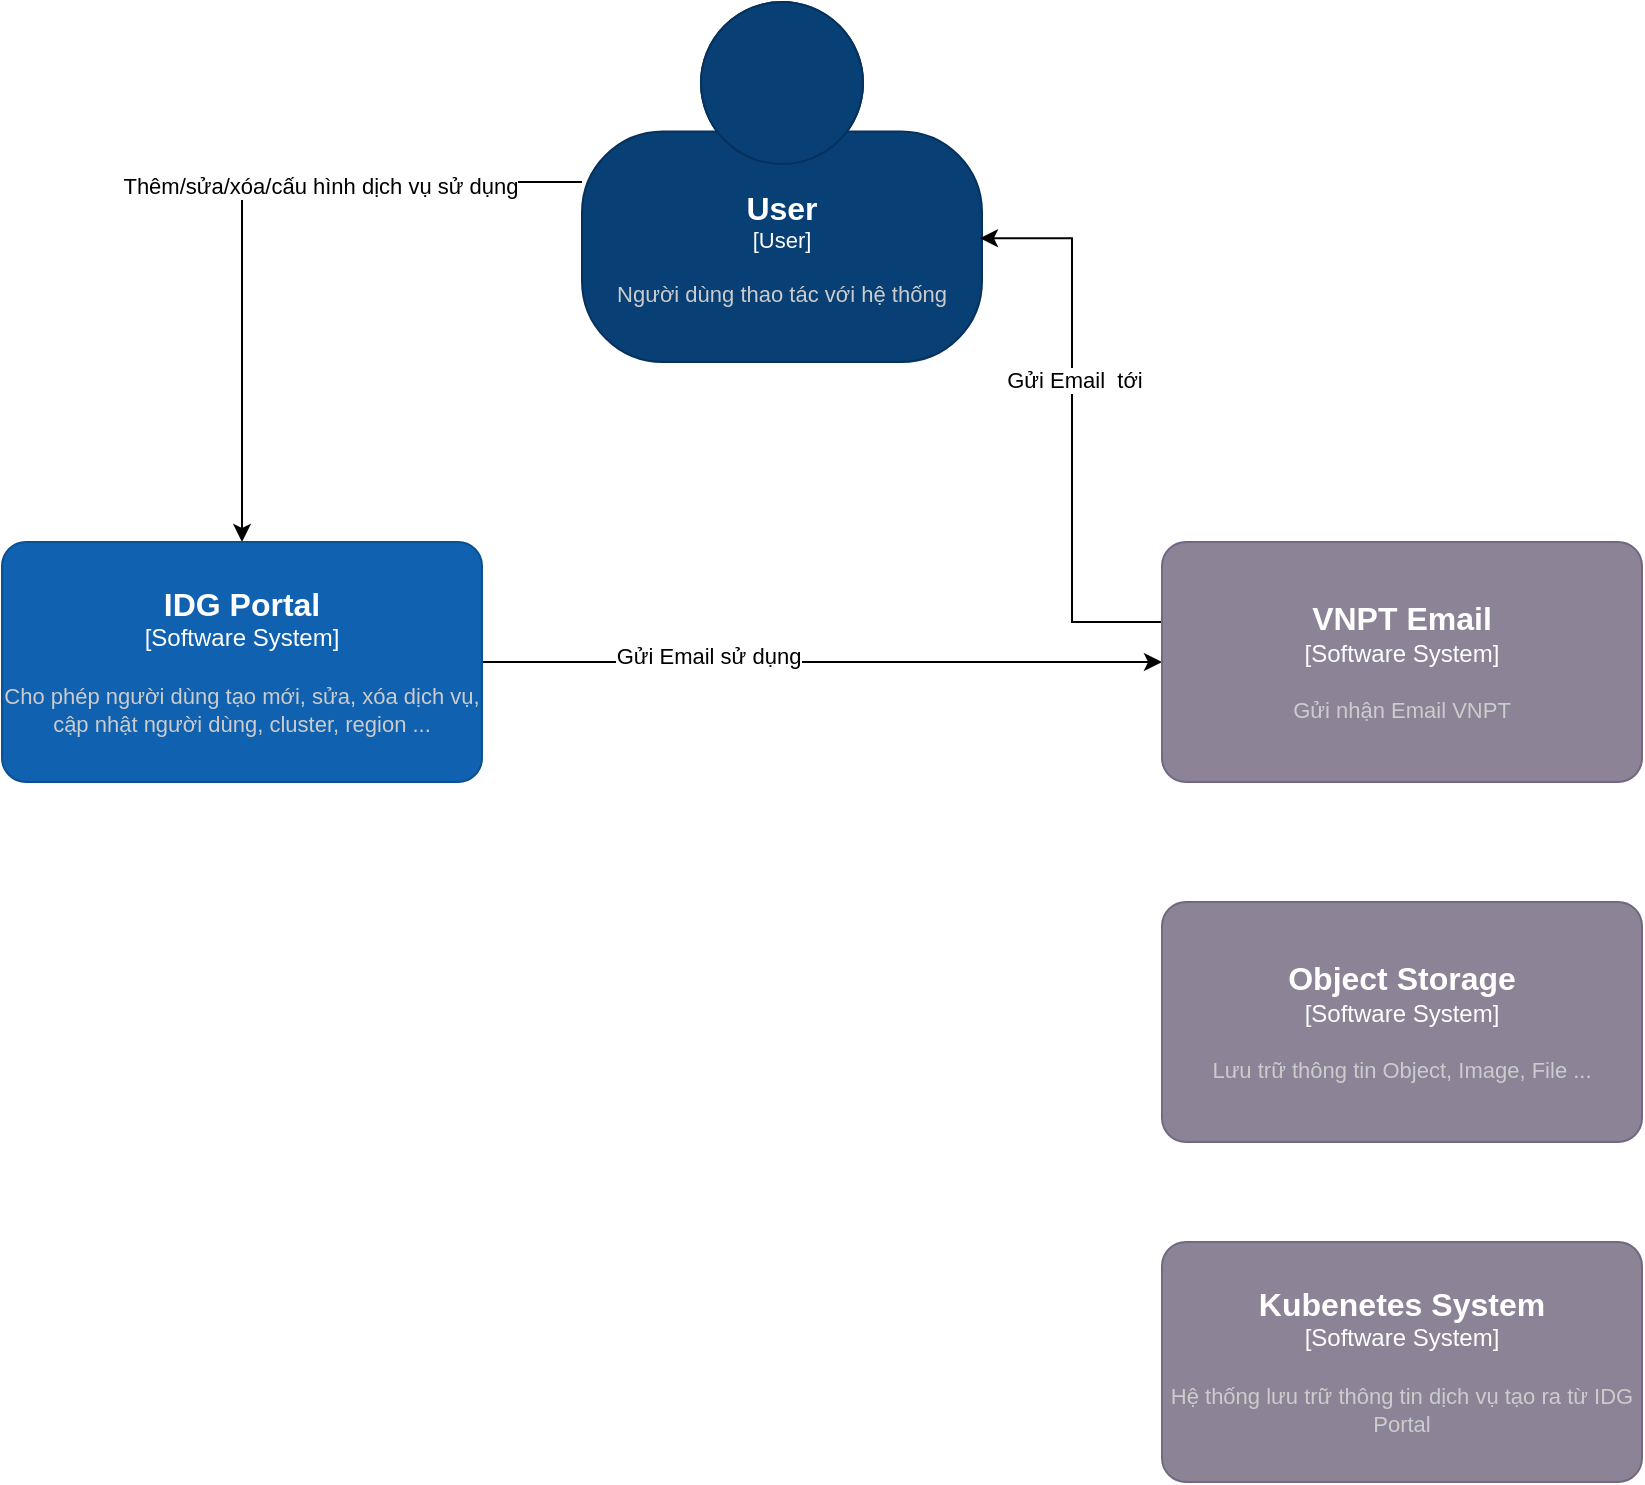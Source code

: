 <mxfile version="20.8.15" type="github">
  <diagram name="Page-1" id="nQsIqWVMZnrbPcf96f-v">
    <mxGraphModel dx="1434" dy="796" grid="1" gridSize="10" guides="1" tooltips="1" connect="1" arrows="1" fold="1" page="1" pageScale="1" pageWidth="850" pageHeight="1100" math="0" shadow="0">
      <root>
        <mxCell id="0" />
        <mxCell id="1" parent="0" />
        <mxCell id="qy9-5uaOzQTob9xjpulP-11" style="edgeStyle=orthogonalEdgeStyle;rounded=0;orthogonalLoop=1;jettySize=auto;html=1;entryX=0.5;entryY=0;entryDx=0;entryDy=0;entryPerimeter=0;" edge="1" parent="1" source="qy9-5uaOzQTob9xjpulP-1" target="qy9-5uaOzQTob9xjpulP-2">
          <mxGeometry relative="1" as="geometry" />
        </mxCell>
        <mxCell id="qy9-5uaOzQTob9xjpulP-12" value="Thêm/sửa/xóa/cấu hình dịch vụ sử dụng" style="edgeLabel;html=1;align=center;verticalAlign=middle;resizable=0;points=[];" vertex="1" connectable="0" parent="qy9-5uaOzQTob9xjpulP-11">
          <mxGeometry x="-0.251" y="2" relative="1" as="geometry">
            <mxPoint as="offset" />
          </mxGeometry>
        </mxCell>
        <object placeholders="1" c4Name="User" c4Type="User" c4Description="Người dùng thao tác với hệ thống" label="&lt;font style=&quot;font-size: 16px&quot;&gt;&lt;b&gt;%c4Name%&lt;/b&gt;&lt;/font&gt;&lt;div&gt;[%c4Type%]&lt;/div&gt;&lt;br&gt;&lt;div&gt;&lt;font style=&quot;font-size: 11px&quot;&gt;&lt;font color=&quot;#cccccc&quot;&gt;%c4Description%&lt;/font&gt;&lt;/div&gt;" id="qy9-5uaOzQTob9xjpulP-1">
          <mxCell style="html=1;fontSize=11;dashed=0;whiteSpace=wrap;fillColor=#083F75;strokeColor=#06315C;fontColor=#ffffff;shape=mxgraph.c4.person2;align=center;metaEdit=1;points=[[0.5,0,0],[1,0.5,0],[1,0.75,0],[0.75,1,0],[0.5,1,0],[0.25,1,0],[0,0.75,0],[0,0.5,0]];resizable=0;" vertex="1" parent="1">
            <mxGeometry x="360" y="30" width="200" height="180" as="geometry" />
          </mxCell>
        </object>
        <mxCell id="qy9-5uaOzQTob9xjpulP-14" style="edgeStyle=orthogonalEdgeStyle;rounded=0;orthogonalLoop=1;jettySize=auto;html=1;" edge="1" parent="1" source="qy9-5uaOzQTob9xjpulP-2" target="qy9-5uaOzQTob9xjpulP-3">
          <mxGeometry relative="1" as="geometry" />
        </mxCell>
        <mxCell id="qy9-5uaOzQTob9xjpulP-15" value="Gửi Email sử dụng" style="edgeLabel;html=1;align=center;verticalAlign=middle;resizable=0;points=[];" vertex="1" connectable="0" parent="qy9-5uaOzQTob9xjpulP-14">
          <mxGeometry x="-0.335" y="3" relative="1" as="geometry">
            <mxPoint as="offset" />
          </mxGeometry>
        </mxCell>
        <object placeholders="1" c4Name="IDG Portal" c4Type="Software System" c4Description="Cho phép người dùng tạo mới, sửa, xóa dịch vụ, cập nhật người dùng, cluster, region ..." label="&lt;font style=&quot;font-size: 16px&quot;&gt;&lt;b&gt;%c4Name%&lt;/b&gt;&lt;/font&gt;&lt;div&gt;[%c4Type%]&lt;/div&gt;&lt;br&gt;&lt;div&gt;&lt;font style=&quot;font-size: 11px&quot;&gt;&lt;font color=&quot;#cccccc&quot;&gt;%c4Description%&lt;/font&gt;&lt;/div&gt;" id="qy9-5uaOzQTob9xjpulP-2">
          <mxCell style="rounded=1;whiteSpace=wrap;html=1;labelBackgroundColor=none;fillColor=#1061B0;fontColor=#ffffff;align=center;arcSize=10;strokeColor=#0D5091;metaEdit=1;resizable=0;points=[[0.25,0,0],[0.5,0,0],[0.75,0,0],[1,0.25,0],[1,0.5,0],[1,0.75,0],[0.75,1,0],[0.5,1,0],[0.25,1,0],[0,0.75,0],[0,0.5,0],[0,0.25,0]];" vertex="1" parent="1">
            <mxGeometry x="70" y="300" width="240" height="120" as="geometry" />
          </mxCell>
        </object>
        <mxCell id="qy9-5uaOzQTob9xjpulP-9" style="edgeStyle=orthogonalEdgeStyle;rounded=0;orthogonalLoop=1;jettySize=auto;html=1;entryX=0.995;entryY=0.656;entryDx=0;entryDy=0;entryPerimeter=0;" edge="1" parent="1" source="qy9-5uaOzQTob9xjpulP-3" target="qy9-5uaOzQTob9xjpulP-1">
          <mxGeometry relative="1" as="geometry">
            <Array as="points">
              <mxPoint x="605" y="340" />
              <mxPoint x="605" y="148" />
            </Array>
          </mxGeometry>
        </mxCell>
        <mxCell id="qy9-5uaOzQTob9xjpulP-13" value="Gửi Email&amp;nbsp; tới" style="edgeLabel;html=1;align=center;verticalAlign=middle;resizable=0;points=[];" vertex="1" connectable="0" parent="qy9-5uaOzQTob9xjpulP-9">
          <mxGeometry x="0.175" y="-1" relative="1" as="geometry">
            <mxPoint as="offset" />
          </mxGeometry>
        </mxCell>
        <object placeholders="1" c4Name="VNPT Email" c4Type="Software System" c4Description="Gửi nhận Email VNPT" label="&lt;font style=&quot;font-size: 16px&quot;&gt;&lt;b&gt;%c4Name%&lt;/b&gt;&lt;/font&gt;&lt;div&gt;[%c4Type%]&lt;/div&gt;&lt;br&gt;&lt;div&gt;&lt;font style=&quot;font-size: 11px&quot;&gt;&lt;font color=&quot;#cccccc&quot;&gt;%c4Description%&lt;/font&gt;&lt;/div&gt;" id="qy9-5uaOzQTob9xjpulP-3">
          <mxCell style="rounded=1;whiteSpace=wrap;html=1;labelBackgroundColor=none;fillColor=#8C8496;fontColor=#ffffff;align=center;arcSize=10;strokeColor=#736782;metaEdit=1;resizable=0;points=[[0.25,0,0],[0.5,0,0],[0.75,0,0],[1,0.25,0],[1,0.5,0],[1,0.75,0],[0.75,1,0],[0.5,1,0],[0.25,1,0],[0,0.75,0],[0,0.5,0],[0,0.25,0]];" vertex="1" parent="1">
            <mxGeometry x="650" y="300" width="240" height="120" as="geometry" />
          </mxCell>
        </object>
        <object placeholders="1" c4Name="Object Storage" c4Type="Software System" c4Description="Lưu trữ thông tin Object, Image, File ..." label="&lt;font style=&quot;font-size: 16px&quot;&gt;&lt;b&gt;%c4Name%&lt;/b&gt;&lt;/font&gt;&lt;div&gt;[%c4Type%]&lt;/div&gt;&lt;br&gt;&lt;div&gt;&lt;font style=&quot;font-size: 11px&quot;&gt;&lt;font color=&quot;#cccccc&quot;&gt;%c4Description%&lt;/font&gt;&lt;/div&gt;" id="qy9-5uaOzQTob9xjpulP-4">
          <mxCell style="rounded=1;whiteSpace=wrap;html=1;labelBackgroundColor=none;fillColor=#8C8496;fontColor=#ffffff;align=center;arcSize=10;strokeColor=#736782;metaEdit=1;resizable=0;points=[[0.25,0,0],[0.5,0,0],[0.75,0,0],[1,0.25,0],[1,0.5,0],[1,0.75,0],[0.75,1,0],[0.5,1,0],[0.25,1,0],[0,0.75,0],[0,0.5,0],[0,0.25,0]];" vertex="1" parent="1">
            <mxGeometry x="650" y="480" width="240" height="120" as="geometry" />
          </mxCell>
        </object>
        <object placeholders="1" c4Name="Kubenetes System" c4Type="Software System" c4Description="Hệ thống lưu trữ thông tin dịch vụ tạo ra từ IDG Portal" label="&lt;font style=&quot;font-size: 16px&quot;&gt;&lt;b&gt;%c4Name%&lt;/b&gt;&lt;/font&gt;&lt;div&gt;[%c4Type%]&lt;/div&gt;&lt;br&gt;&lt;div&gt;&lt;font style=&quot;font-size: 11px&quot;&gt;&lt;font color=&quot;#cccccc&quot;&gt;%c4Description%&lt;/font&gt;&lt;/div&gt;" id="qy9-5uaOzQTob9xjpulP-5">
          <mxCell style="rounded=1;whiteSpace=wrap;html=1;labelBackgroundColor=none;fillColor=#8C8496;fontColor=#ffffff;align=center;arcSize=10;strokeColor=#736782;metaEdit=1;resizable=0;points=[[0.25,0,0],[0.5,0,0],[0.75,0,0],[1,0.25,0],[1,0.5,0],[1,0.75,0],[0.75,1,0],[0.5,1,0],[0.25,1,0],[0,0.75,0],[0,0.5,0],[0,0.25,0]];" vertex="1" parent="1">
            <mxGeometry x="650" y="650" width="240" height="120" as="geometry" />
          </mxCell>
        </object>
      </root>
    </mxGraphModel>
  </diagram>
</mxfile>
